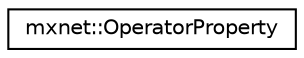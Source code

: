 digraph "Graphical Class Hierarchy"
{
  edge [fontname="Helvetica",fontsize="10",labelfontname="Helvetica",labelfontsize="10"];
  node [fontname="Helvetica",fontsize="10",shape=record];
  rankdir="LR";
  Node1 [label="mxnet::OperatorProperty",height=0.2,width=0.4,color="black", fillcolor="white", style="filled",URL="$classmxnet_1_1OperatorProperty.html",tooltip="OperatorProperty is a object that stores all information about Operator. It also contains method to g..."];
}
